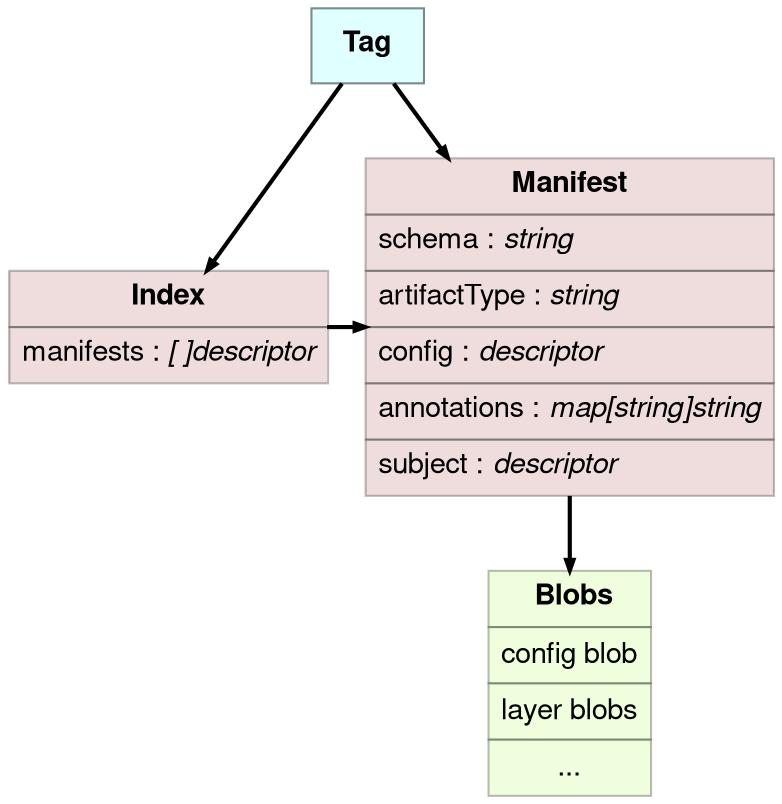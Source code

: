 # To generate the image used, run the following command
# dot -Tpng -o tag_relations.png tag_relations.dot
digraph git_basics {
	graph [
        dpi=600
		fontname = "Helvetica,Arial,sans-serif"
	]
	node [
		style=filled
		pencolor="#00000044" // frames color
		fontname="Helvetica,Arial,sans-serif"
        penwidth=1
	]
	edge [
		arrowsize=0.5
		labelfontcolor="#00000080"
		penwidth=2
	]

    tag [
		label=<<b>Tag</b>>
		shape=box
		color=lightcyan4
		fillcolor=lightcyan1
    ]
    
    subgraph manifests {
        rank=same
        manifest [
            color="#88000022"
            shape=plain
            label=<<table border="0" cellborder="1" cellspacing="0" cellpadding="5">
                <tr> <td> <b>Manifest</b> </td> </tr>
                    <tr> <td align="left">schema : <i>string</i><br align="left"/></td></tr>
                    <tr> <td align="left">artifactType : <i>string</i><br align="left"/></td></tr>
                    <tr> <td align="left">config : <i>descriptor</i><br align="left"/></td></tr>
                    <tr> <td align="left">annotations : <i>map[string]string</i><br align="left"/></td></tr>
                    <tr> <td align="left">subject : <i>descriptor</i><br align="left"/></td></tr>
            </table>>
        ]
        
        index [
            shape=plain
            color="#88000022"
            label=<<table border="0" cellborder="1" cellspacing="0" cellpadding="5">
                <tr> <td> <b>Index</b> </td> </tr>
                    <tr> <td align="left">manifests : <i>[ ]descriptor</i><br align="left"/></td></tr>
            </table>>
        ]
    }

	blobs [
		fillcolor="#88ff0022"
		label=<<table border="0" cellborder="1" cellspacing="0" cellpadding="5">
			<tr> <td  > <b>Blobs</b></td> </tr>
			<tr> <td  align="left">config blob</td> </tr>
            <tr> <td  align="left">layer blobs</td> </tr>
            <tr> <td align="center">...</td> </tr>
		</table>>
		shape=plain
	]

    tag -> manifest
    tag -> index -> manifest
	manifest -> blobs 
}